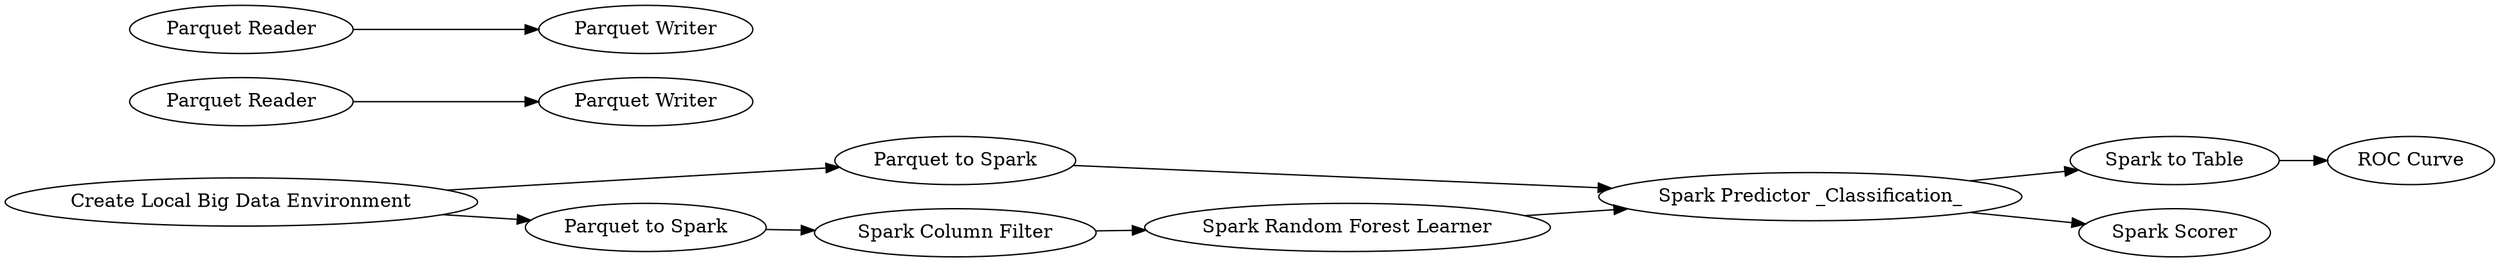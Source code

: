digraph {
	"8054208988407563800_73" [label="Spark to Table"]
	"4762020170785766641_79" [label="Parquet Writer"]
	"8054208988407563800_70" [label="Spark Column Filter"]
	"8054208988407563800_69" [label="Parquet to Spark"]
	"8054208988407563800_71" [label="Spark Random Forest Learner"]
	"8054208988407563800_75" [label="Spark Scorer"]
	"8054208988407563800_67" [label="Parquet to Spark"]
	"4762020170785766641_76" [label="Parquet Writer"]
	"8054208988407563800_68" [label="Create Local Big Data Environment"]
	"8054208988407563800_74" [label="ROC Curve"]
	"4762020170785766641_80" [label="Parquet Reader"]
	"8054208988407563800_72" [label="Spark Predictor _Classification_"]
	"4762020170785766641_81" [label="Parquet Reader"]
	"8054208988407563800_68" -> "8054208988407563800_69"
	"8054208988407563800_70" -> "8054208988407563800_71"
	"4762020170785766641_81" -> "4762020170785766641_79"
	"4762020170785766641_80" -> "4762020170785766641_76"
	"8054208988407563800_72" -> "8054208988407563800_73"
	"8054208988407563800_72" -> "8054208988407563800_75"
	"8054208988407563800_73" -> "8054208988407563800_74"
	"8054208988407563800_69" -> "8054208988407563800_72"
	"8054208988407563800_67" -> "8054208988407563800_70"
	"8054208988407563800_71" -> "8054208988407563800_72"
	"8054208988407563800_68" -> "8054208988407563800_67"
	rankdir=LR
}
